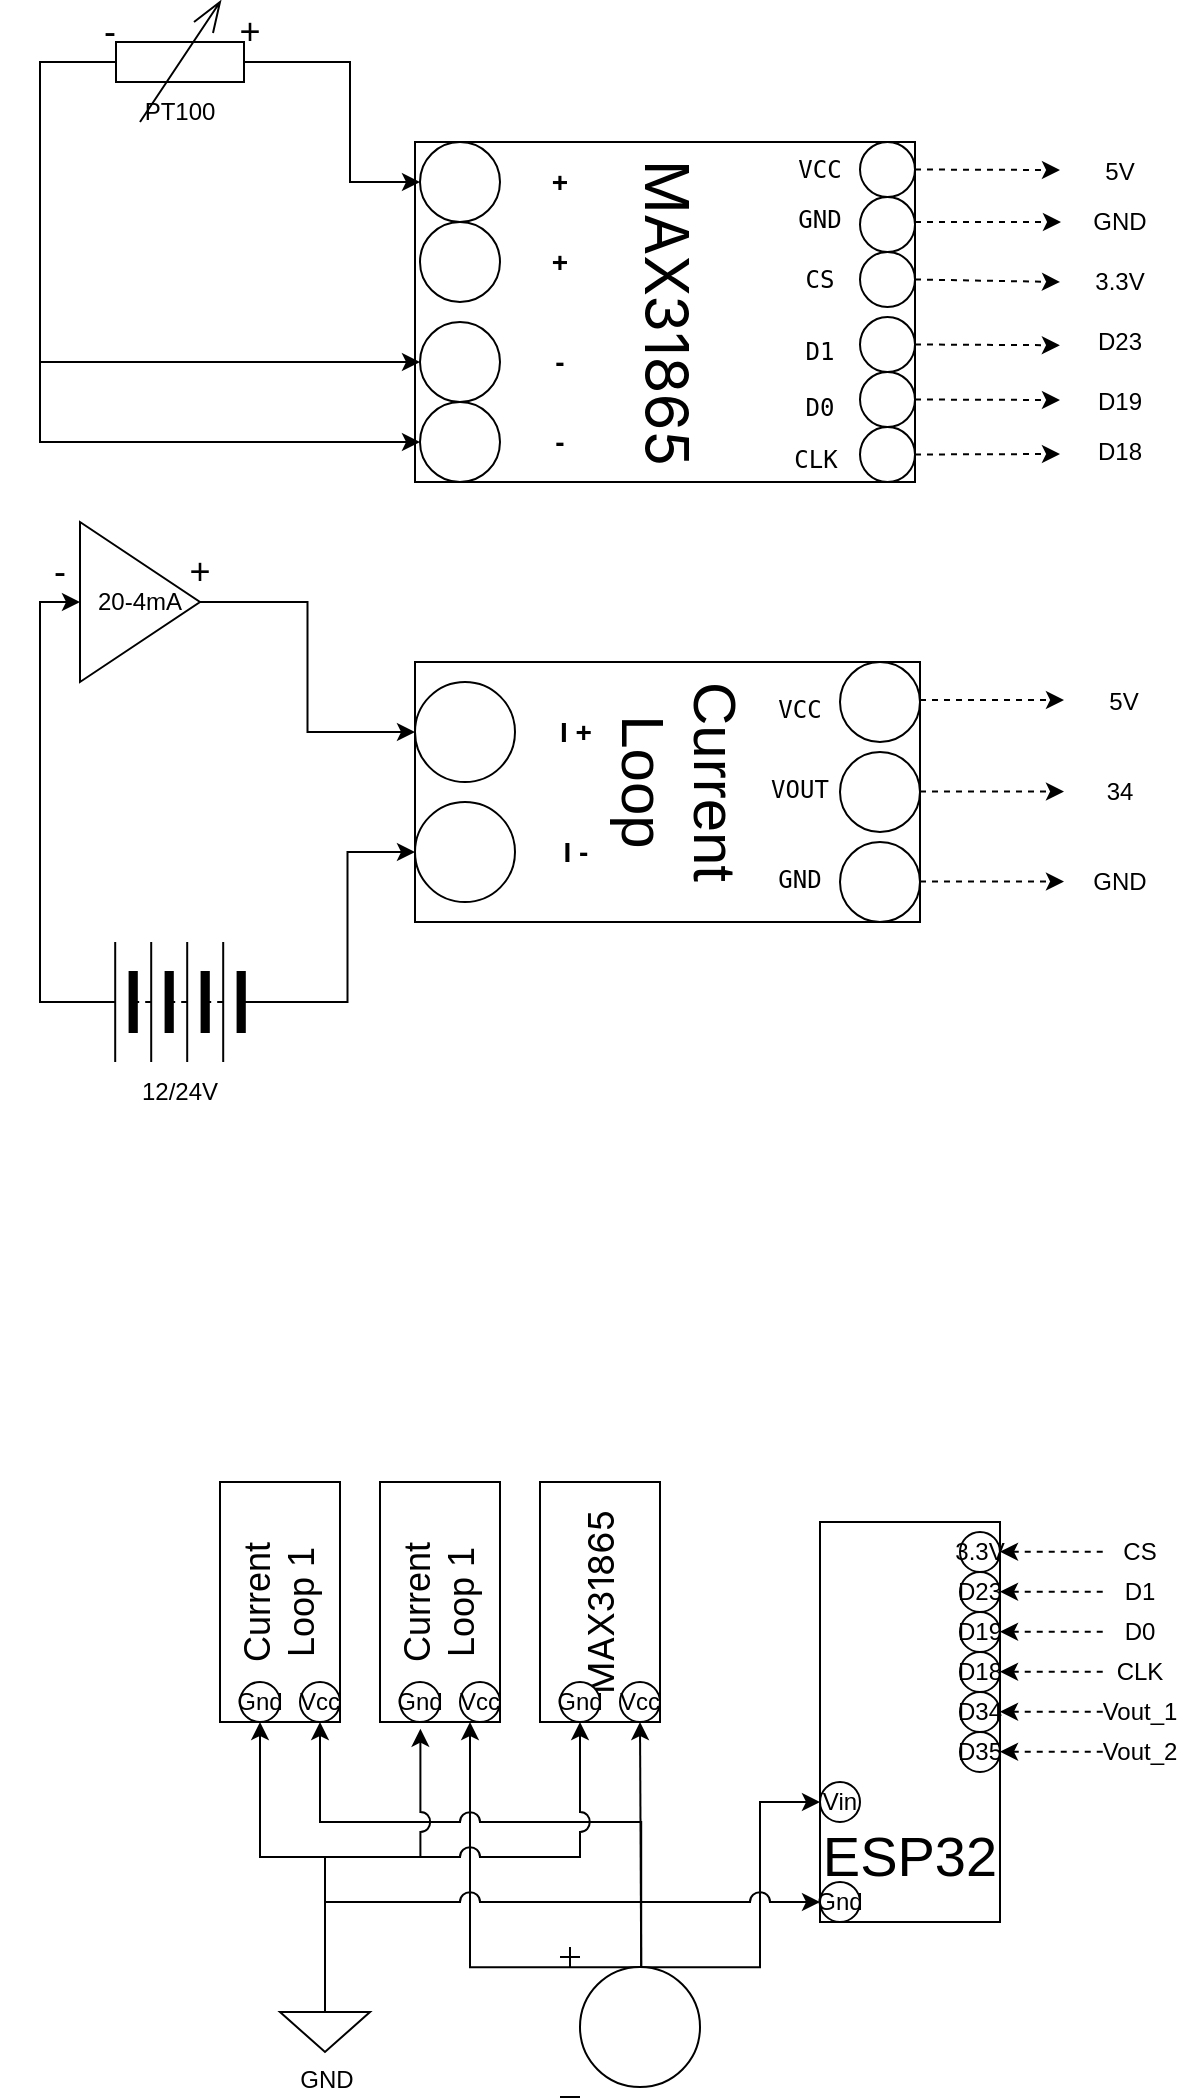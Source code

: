 <mxfile version="24.6.4" type="device">
  <diagram name="Page-1" id="s73oU9rGItFyqEL11p0O">
    <mxGraphModel dx="1574" dy="434" grid="1" gridSize="10" guides="1" tooltips="1" connect="1" arrows="1" fold="1" page="1" pageScale="1" pageWidth="850" pageHeight="1100" math="0" shadow="0">
      <root>
        <mxCell id="0" />
        <mxCell id="1" parent="0" />
        <mxCell id="CrKe2ClXHblvtk4IgaAa-22" value="" style="group;movable=0;resizable=0;rotatable=0;deletable=0;editable=0;locked=1;connectable=0;" parent="1" vertex="1" connectable="0">
          <mxGeometry x="187.5" y="90.0" width="250" height="170" as="geometry" />
        </mxCell>
        <mxCell id="CrKe2ClXHblvtk4IgaAa-1" value="" style="rounded=0;whiteSpace=wrap;html=1;rotation=90;" parent="CrKe2ClXHblvtk4IgaAa-22" vertex="1">
          <mxGeometry x="40" y="-40.0" width="170" height="250" as="geometry" />
        </mxCell>
        <mxCell id="CrKe2ClXHblvtk4IgaAa-2" value="" style="ellipse;whiteSpace=wrap;html=1;aspect=fixed;" parent="CrKe2ClXHblvtk4IgaAa-22" vertex="1">
          <mxGeometry x="2.5" y="1.421e-14" width="40" height="40" as="geometry" />
        </mxCell>
        <mxCell id="CrKe2ClXHblvtk4IgaAa-3" value="" style="ellipse;whiteSpace=wrap;html=1;aspect=fixed;" parent="CrKe2ClXHblvtk4IgaAa-22" vertex="1">
          <mxGeometry x="2.5" y="40.0" width="40" height="40" as="geometry" />
        </mxCell>
        <mxCell id="CrKe2ClXHblvtk4IgaAa-4" value="" style="ellipse;whiteSpace=wrap;html=1;aspect=fixed;" parent="CrKe2ClXHblvtk4IgaAa-22" vertex="1">
          <mxGeometry x="2.5" y="90.0" width="40" height="40" as="geometry" />
        </mxCell>
        <mxCell id="CrKe2ClXHblvtk4IgaAa-5" value="" style="ellipse;whiteSpace=wrap;html=1;aspect=fixed;" parent="CrKe2ClXHblvtk4IgaAa-22" vertex="1">
          <mxGeometry x="2.5" y="130" width="40" height="40" as="geometry" />
        </mxCell>
        <mxCell id="CrKe2ClXHblvtk4IgaAa-6" value="" style="ellipse;whiteSpace=wrap;html=1;aspect=fixed;" parent="CrKe2ClXHblvtk4IgaAa-22" vertex="1">
          <mxGeometry x="222.5" y="1.421e-14" width="27.5" height="27.5" as="geometry" />
        </mxCell>
        <mxCell id="CrKe2ClXHblvtk4IgaAa-7" value="" style="ellipse;whiteSpace=wrap;html=1;aspect=fixed;" parent="CrKe2ClXHblvtk4IgaAa-22" vertex="1">
          <mxGeometry x="222.5" y="27.5" width="27.5" height="27.5" as="geometry" />
        </mxCell>
        <mxCell id="CrKe2ClXHblvtk4IgaAa-8" value="" style="ellipse;whiteSpace=wrap;html=1;aspect=fixed;" parent="CrKe2ClXHblvtk4IgaAa-22" vertex="1">
          <mxGeometry x="222.5" y="55.0" width="27.5" height="27.5" as="geometry" />
        </mxCell>
        <mxCell id="CrKe2ClXHblvtk4IgaAa-9" value="" style="ellipse;whiteSpace=wrap;html=1;aspect=fixed;" parent="CrKe2ClXHblvtk4IgaAa-22" vertex="1">
          <mxGeometry x="222.5" y="87.5" width="27.5" height="27.5" as="geometry" />
        </mxCell>
        <mxCell id="CrKe2ClXHblvtk4IgaAa-10" value="" style="ellipse;whiteSpace=wrap;html=1;aspect=fixed;" parent="CrKe2ClXHblvtk4IgaAa-22" vertex="1">
          <mxGeometry x="222.5" y="115.0" width="27.5" height="27.5" as="geometry" />
        </mxCell>
        <mxCell id="CrKe2ClXHblvtk4IgaAa-11" value="" style="ellipse;whiteSpace=wrap;html=1;aspect=fixed;" parent="CrKe2ClXHblvtk4IgaAa-22" vertex="1">
          <mxGeometry x="222.5" y="142.5" width="27.5" height="27.5" as="geometry" />
        </mxCell>
        <mxCell id="CrKe2ClXHblvtk4IgaAa-12" value="&lt;font style=&quot;font-size: 14px;&quot;&gt;&lt;b&gt;+&lt;/b&gt;&lt;/font&gt;" style="text;html=1;align=center;verticalAlign=middle;whiteSpace=wrap;rounded=0;" parent="CrKe2ClXHblvtk4IgaAa-22" vertex="1">
          <mxGeometry x="42.5" y="45.0" width="60" height="30" as="geometry" />
        </mxCell>
        <mxCell id="CrKe2ClXHblvtk4IgaAa-13" value="&lt;font style=&quot;font-size: 14px;&quot;&gt;&lt;b&gt;-&lt;/b&gt;&lt;/font&gt;" style="text;html=1;align=center;verticalAlign=middle;whiteSpace=wrap;rounded=0;" parent="CrKe2ClXHblvtk4IgaAa-22" vertex="1">
          <mxGeometry x="42.5" y="95.0" width="60" height="30" as="geometry" />
        </mxCell>
        <mxCell id="CrKe2ClXHblvtk4IgaAa-14" value="&lt;font style=&quot;font-size: 14px;&quot;&gt;&lt;b&gt;+&lt;/b&gt;&lt;/font&gt;" style="text;html=1;align=center;verticalAlign=middle;whiteSpace=wrap;rounded=0;" parent="CrKe2ClXHblvtk4IgaAa-22" vertex="1">
          <mxGeometry x="42.5" y="5.0" width="60" height="30" as="geometry" />
        </mxCell>
        <mxCell id="CrKe2ClXHblvtk4IgaAa-15" value="&lt;font style=&quot;font-size: 14px;&quot;&gt;&lt;b&gt;-&lt;/b&gt;&lt;/font&gt;" style="text;html=1;align=center;verticalAlign=middle;whiteSpace=wrap;rounded=0;" parent="CrKe2ClXHblvtk4IgaAa-22" vertex="1">
          <mxGeometry x="42.5" y="135" width="60" height="30" as="geometry" />
        </mxCell>
        <mxCell id="CrKe2ClXHblvtk4IgaAa-16" value="&lt;code&gt;VCC&lt;/code&gt;" style="text;whiteSpace=wrap;html=1;align=center;" parent="CrKe2ClXHblvtk4IgaAa-22" vertex="1">
          <mxGeometry x="192.5" y="1.421e-14" width="20" height="20" as="geometry" />
        </mxCell>
        <mxCell id="CrKe2ClXHblvtk4IgaAa-17" value="&lt;code&gt;GND&lt;/code&gt;" style="text;whiteSpace=wrap;html=1;align=center;" parent="CrKe2ClXHblvtk4IgaAa-22" vertex="1">
          <mxGeometry x="192.5" y="25.0" width="20" height="20" as="geometry" />
        </mxCell>
        <mxCell id="CrKe2ClXHblvtk4IgaAa-18" value="&lt;span style=&quot;font-family: monospace;&quot;&gt;CS&lt;/span&gt;" style="text;whiteSpace=wrap;html=1;align=center;" parent="CrKe2ClXHblvtk4IgaAa-22" vertex="1">
          <mxGeometry x="192.5" y="55.0" width="20" height="20" as="geometry" />
        </mxCell>
        <mxCell id="CrKe2ClXHblvtk4IgaAa-19" value="&lt;span style=&quot;font-family: monospace;&quot;&gt;D1&lt;/span&gt;" style="text;whiteSpace=wrap;html=1;align=center;" parent="CrKe2ClXHblvtk4IgaAa-22" vertex="1">
          <mxGeometry x="192.5" y="91.25" width="20" height="20" as="geometry" />
        </mxCell>
        <mxCell id="CrKe2ClXHblvtk4IgaAa-20" value="&lt;span style=&quot;font-family: monospace;&quot;&gt;D0&lt;/span&gt;" style="text;whiteSpace=wrap;html=1;align=center;" parent="CrKe2ClXHblvtk4IgaAa-22" vertex="1">
          <mxGeometry x="192.5" y="118.75" width="20" height="20" as="geometry" />
        </mxCell>
        <mxCell id="CrKe2ClXHblvtk4IgaAa-21" value="&lt;span style=&quot;font-family: monospace;&quot;&gt;CLK&lt;/span&gt;" style="text;whiteSpace=wrap;html=1;align=center;" parent="CrKe2ClXHblvtk4IgaAa-22" vertex="1">
          <mxGeometry x="190" y="145" width="20" height="20" as="geometry" />
        </mxCell>
        <mxCell id="CrKe2ClXHblvtk4IgaAa-87" value="" style="rounded=0;whiteSpace=wrap;html=1;" parent="1" vertex="1">
          <mxGeometry x="187.5" y="350" width="252.5" height="130" as="geometry" />
        </mxCell>
        <mxCell id="CrKe2ClXHblvtk4IgaAa-88" value="" style="ellipse;whiteSpace=wrap;html=1;aspect=fixed;" parent="1" vertex="1">
          <mxGeometry x="187.5" y="360" width="50" height="50" as="geometry" />
        </mxCell>
        <mxCell id="CrKe2ClXHblvtk4IgaAa-89" value="" style="ellipse;whiteSpace=wrap;html=1;aspect=fixed;" parent="1" vertex="1">
          <mxGeometry x="187.5" y="420" width="50" height="50" as="geometry" />
        </mxCell>
        <mxCell id="CrKe2ClXHblvtk4IgaAa-90" value="&lt;h1 style=&quot;box-sizing: inherit; margin: 0px; padding: 0px; border: 0px; font-family: -apple-system, system-ui, BlinkMacSystemFont, &amp;quot;Segoe UI&amp;quot;, Helvetica, Arial, sans-serif, &amp;quot;Apple Color Emoji&amp;quot;, &amp;quot;Segoe UI Emoji&amp;quot;, &amp;quot;Segoe UI Symbol&amp;quot;; font-weight: 400; line-height: 1.2em; text-align: start; background-color: rgb(255, 255, 255);&quot; class=&quot;entry-title&quot;&gt;&lt;font style=&quot;font-size: 30px;&quot;&gt;MAX31865&lt;/font&gt;&lt;/h1&gt;" style="text;html=1;align=center;verticalAlign=middle;whiteSpace=wrap;rounded=0;rotation=90;" parent="1" vertex="1">
          <mxGeometry x="282.5" y="160" width="60" height="30" as="geometry" />
        </mxCell>
        <mxCell id="CrKe2ClXHblvtk4IgaAa-92" style="edgeStyle=orthogonalEdgeStyle;rounded=0;orthogonalLoop=1;jettySize=auto;html=1;exitX=0;exitY=0.5;exitDx=0;exitDy=0;entryX=0;entryY=0.5;entryDx=0;entryDy=0;" parent="1" source="CrKe2ClXHblvtk4IgaAa-91" target="CrKe2ClXHblvtk4IgaAa-89" edge="1">
          <mxGeometry relative="1" as="geometry" />
        </mxCell>
        <mxCell id="CrKe2ClXHblvtk4IgaAa-95" style="edgeStyle=orthogonalEdgeStyle;rounded=0;orthogonalLoop=1;jettySize=auto;html=1;exitX=1;exitY=0.5;exitDx=0;exitDy=0;entryX=0;entryY=0.5;entryDx=0;entryDy=0;" parent="1" source="CrKe2ClXHblvtk4IgaAa-91" target="CrKe2ClXHblvtk4IgaAa-94" edge="1">
          <mxGeometry relative="1" as="geometry">
            <mxPoint x="-10" y="340" as="targetPoint" />
          </mxGeometry>
        </mxCell>
        <mxCell id="CrKe2ClXHblvtk4IgaAa-91" value="" style="pointerEvents=1;verticalLabelPosition=bottom;shadow=0;dashed=0;align=center;html=1;verticalAlign=top;shape=mxgraph.electrical.miscellaneous.batteryStack;rotation=-180;" parent="1" vertex="1">
          <mxGeometry x="20" y="490" width="100" height="60" as="geometry" />
        </mxCell>
        <mxCell id="CrKe2ClXHblvtk4IgaAa-96" style="edgeStyle=orthogonalEdgeStyle;rounded=0;orthogonalLoop=1;jettySize=auto;html=1;exitX=1;exitY=0.5;exitDx=0;exitDy=0;entryX=0;entryY=0.5;entryDx=0;entryDy=0;" parent="1" source="CrKe2ClXHblvtk4IgaAa-94" target="CrKe2ClXHblvtk4IgaAa-88" edge="1">
          <mxGeometry relative="1" as="geometry" />
        </mxCell>
        <mxCell id="CrKe2ClXHblvtk4IgaAa-94" value="20-4mA" style="triangle;whiteSpace=wrap;html=1;" parent="1" vertex="1">
          <mxGeometry x="20" y="280" width="60" height="80" as="geometry" />
        </mxCell>
        <mxCell id="CrKe2ClXHblvtk4IgaAa-98" value="&lt;font style=&quot;font-size: 14px;&quot;&gt;&lt;b&gt;I +&lt;/b&gt;&lt;/font&gt;" style="text;html=1;align=center;verticalAlign=middle;whiteSpace=wrap;rounded=0;" parent="1" vertex="1">
          <mxGeometry x="237.5" y="370" width="60" height="30" as="geometry" />
        </mxCell>
        <mxCell id="CrKe2ClXHblvtk4IgaAa-99" value="&lt;font style=&quot;font-size: 14px;&quot;&gt;&lt;b&gt;I -&lt;/b&gt;&lt;/font&gt;" style="text;html=1;align=center;verticalAlign=middle;whiteSpace=wrap;rounded=0;" parent="1" vertex="1">
          <mxGeometry x="237.5" y="430" width="60" height="30" as="geometry" />
        </mxCell>
        <mxCell id="CrKe2ClXHblvtk4IgaAa-100" value="12/24V" style="text;html=1;align=center;verticalAlign=middle;whiteSpace=wrap;rounded=0;" parent="1" vertex="1">
          <mxGeometry x="40" y="550" width="60" height="30" as="geometry" />
        </mxCell>
        <mxCell id="CrKe2ClXHblvtk4IgaAa-101" value="" style="ellipse;whiteSpace=wrap;html=1;aspect=fixed;" parent="1" vertex="1">
          <mxGeometry x="400" y="350" width="40" height="40" as="geometry" />
        </mxCell>
        <mxCell id="CrKe2ClXHblvtk4IgaAa-102" value="" style="ellipse;whiteSpace=wrap;html=1;aspect=fixed;" parent="1" vertex="1">
          <mxGeometry x="400" y="395" width="40" height="40" as="geometry" />
        </mxCell>
        <mxCell id="CrKe2ClXHblvtk4IgaAa-103" value="" style="ellipse;whiteSpace=wrap;html=1;aspect=fixed;" parent="1" vertex="1">
          <mxGeometry x="400" y="440" width="40" height="40" as="geometry" />
        </mxCell>
        <mxCell id="CrKe2ClXHblvtk4IgaAa-105" value="&lt;span style=&quot;font-family: monospace;&quot;&gt;VCC&lt;/span&gt;" style="text;whiteSpace=wrap;html=1;align=center;" parent="1" vertex="1">
          <mxGeometry x="370" y="360" width="20" height="20" as="geometry" />
        </mxCell>
        <mxCell id="CrKe2ClXHblvtk4IgaAa-106" value="&lt;span style=&quot;font-family: monospace;&quot;&gt;VOUT&lt;/span&gt;" style="text;whiteSpace=wrap;html=1;align=center;" parent="1" vertex="1">
          <mxGeometry x="370" y="400" width="20" height="20" as="geometry" />
        </mxCell>
        <mxCell id="CrKe2ClXHblvtk4IgaAa-107" value="&lt;span style=&quot;font-family: monospace;&quot;&gt;GND&lt;/span&gt;" style="text;whiteSpace=wrap;html=1;align=center;" parent="1" vertex="1">
          <mxGeometry x="370" y="445" width="20" height="20" as="geometry" />
        </mxCell>
        <mxCell id="CrKe2ClXHblvtk4IgaAa-108" value="&lt;font style=&quot;font-size: 30px;&quot;&gt;Current Loop&lt;/font&gt;" style="text;html=1;align=center;verticalAlign=middle;whiteSpace=wrap;rounded=0;fontFamily=Helvetica;fontSize=12;fontColor=default;rotation=90;" parent="1" vertex="1">
          <mxGeometry x="290" y="395" width="60" height="30" as="geometry" />
        </mxCell>
        <mxCell id="CrKe2ClXHblvtk4IgaAa-110" value="" style="group;movable=0;resizable=0;rotatable=0;deletable=0;editable=0;locked=1;connectable=0;" parent="1" vertex="1" connectable="0">
          <mxGeometry x="20" y="20" width="100" height="70" as="geometry" />
        </mxCell>
        <mxCell id="CrKe2ClXHblvtk4IgaAa-109" value="" style="group;movable=0;resizable=0;rotatable=0;deletable=0;editable=0;locked=1;connectable=0;" parent="CrKe2ClXHblvtk4IgaAa-110" vertex="1" connectable="0">
          <mxGeometry width="100" height="70" as="geometry" />
        </mxCell>
        <mxCell id="CrKe2ClXHblvtk4IgaAa-32" value="" style="group;movable=0;resizable=0;rotatable=0;deletable=0;editable=0;locked=1;connectable=0;" parent="CrKe2ClXHblvtk4IgaAa-109" vertex="1" connectable="0">
          <mxGeometry width="100" height="60" as="geometry" />
        </mxCell>
        <mxCell id="CrKe2ClXHblvtk4IgaAa-24" value="" style="pointerEvents=1;verticalLabelPosition=bottom;shadow=0;dashed=0;align=center;html=1;verticalAlign=top;shape=mxgraph.electrical.resistors.variable_resistor_1;rotation=0;movable=0;resizable=0;rotatable=0;deletable=0;editable=0;locked=1;connectable=0;" parent="CrKe2ClXHblvtk4IgaAa-32" vertex="1">
          <mxGeometry width="100" height="60" as="geometry" />
        </mxCell>
        <mxCell id="CrKe2ClXHblvtk4IgaAa-97" value="PT100" style="text;html=1;align=center;verticalAlign=middle;whiteSpace=wrap;rounded=0;movable=0;resizable=0;rotatable=0;deletable=0;editable=0;locked=1;connectable=0;" parent="CrKe2ClXHblvtk4IgaAa-109" vertex="1">
          <mxGeometry x="20" y="40" width="60" height="30" as="geometry" />
        </mxCell>
        <mxCell id="CrKe2ClXHblvtk4IgaAa-29" style="edgeStyle=orthogonalEdgeStyle;rounded=0;orthogonalLoop=1;jettySize=auto;html=1;exitX=1;exitY=0.5;exitDx=0;exitDy=0;exitPerimeter=0;entryX=0;entryY=0.5;entryDx=0;entryDy=0;movable=0;resizable=0;rotatable=0;deletable=0;editable=0;locked=1;connectable=0;" parent="CrKe2ClXHblvtk4IgaAa-110" source="CrKe2ClXHblvtk4IgaAa-24" target="CrKe2ClXHblvtk4IgaAa-2" edge="1">
          <mxGeometry relative="1" as="geometry" />
        </mxCell>
        <mxCell id="CrKe2ClXHblvtk4IgaAa-30" style="edgeStyle=orthogonalEdgeStyle;rounded=0;orthogonalLoop=1;jettySize=auto;html=1;exitX=0;exitY=0.5;exitDx=0;exitDy=0;exitPerimeter=0;entryX=0;entryY=0.5;entryDx=0;entryDy=0;movable=0;resizable=0;rotatable=0;deletable=0;editable=0;locked=1;connectable=0;" parent="CrKe2ClXHblvtk4IgaAa-110" source="CrKe2ClXHblvtk4IgaAa-24" target="CrKe2ClXHblvtk4IgaAa-4" edge="1">
          <mxGeometry relative="1" as="geometry" />
        </mxCell>
        <mxCell id="CrKe2ClXHblvtk4IgaAa-31" style="edgeStyle=orthogonalEdgeStyle;rounded=0;orthogonalLoop=1;jettySize=auto;html=1;exitX=0;exitY=0.5;exitDx=0;exitDy=0;exitPerimeter=0;entryX=0;entryY=0.5;entryDx=0;entryDy=0;movable=0;resizable=0;rotatable=0;deletable=0;editable=0;locked=1;connectable=0;" parent="CrKe2ClXHblvtk4IgaAa-110" source="CrKe2ClXHblvtk4IgaAa-24" target="CrKe2ClXHblvtk4IgaAa-5" edge="1">
          <mxGeometry relative="1" as="geometry" />
        </mxCell>
        <mxCell id="CrKe2ClXHblvtk4IgaAa-111" value="" style="endArrow=classic;html=1;rounded=0;fontFamily=Helvetica;fontSize=12;fontColor=default;exitX=1;exitY=0.5;exitDx=0;exitDy=0;dashed=1;" parent="1" source="CrKe2ClXHblvtk4IgaAa-6" edge="1">
          <mxGeometry width="50" height="50" relative="1" as="geometry">
            <mxPoint x="480" y="210" as="sourcePoint" />
            <mxPoint x="510" y="104" as="targetPoint" />
          </mxGeometry>
        </mxCell>
        <mxCell id="CrKe2ClXHblvtk4IgaAa-112" value="" style="endArrow=classic;html=1;rounded=0;fontFamily=Helvetica;fontSize=12;fontColor=default;exitX=1;exitY=0.5;exitDx=0;exitDy=0;dashed=1;" parent="1" edge="1">
          <mxGeometry width="50" height="50" relative="1" as="geometry">
            <mxPoint x="437.5" y="130" as="sourcePoint" />
            <mxPoint x="510.5" y="130" as="targetPoint" />
          </mxGeometry>
        </mxCell>
        <mxCell id="CrKe2ClXHblvtk4IgaAa-120" value="" style="endArrow=classic;html=1;rounded=0;fontFamily=Helvetica;fontSize=12;fontColor=default;exitX=1;exitY=0.5;exitDx=0;exitDy=0;dashed=1;" parent="1" source="CrKe2ClXHblvtk4IgaAa-8" edge="1">
          <mxGeometry width="50" height="50" relative="1" as="geometry">
            <mxPoint x="470" y="190" as="sourcePoint" />
            <mxPoint x="510" y="160" as="targetPoint" />
          </mxGeometry>
        </mxCell>
        <mxCell id="CrKe2ClXHblvtk4IgaAa-121" value="" style="endArrow=classic;html=1;rounded=0;fontFamily=Helvetica;fontSize=12;fontColor=default;exitX=1;exitY=0.5;exitDx=0;exitDy=0;dashed=1;entryX=-0.001;entryY=0.554;entryDx=0;entryDy=0;entryPerimeter=0;" parent="1" source="CrKe2ClXHblvtk4IgaAa-9" target="CrKe2ClXHblvtk4IgaAa-127" edge="1">
          <mxGeometry width="50" height="50" relative="1" as="geometry">
            <mxPoint x="470" y="240" as="sourcePoint" />
            <mxPoint x="510" y="190" as="targetPoint" />
          </mxGeometry>
        </mxCell>
        <mxCell id="CrKe2ClXHblvtk4IgaAa-122" value="" style="endArrow=classic;html=1;rounded=0;fontFamily=Helvetica;fontSize=12;fontColor=default;exitX=1;exitY=0.5;exitDx=0;exitDy=0;dashed=1;entryX=0;entryY=0.467;entryDx=0;entryDy=0;entryPerimeter=0;" parent="1" source="CrKe2ClXHblvtk4IgaAa-10" target="CrKe2ClXHblvtk4IgaAa-128" edge="1">
          <mxGeometry width="50" height="50" relative="1" as="geometry">
            <mxPoint x="470" y="260" as="sourcePoint" />
            <mxPoint x="500" y="219" as="targetPoint" />
          </mxGeometry>
        </mxCell>
        <mxCell id="CrKe2ClXHblvtk4IgaAa-123" value="" style="endArrow=classic;html=1;rounded=0;fontFamily=Helvetica;fontSize=12;fontColor=default;exitX=1;exitY=0.5;exitDx=0;exitDy=0;dashed=1;" parent="1" source="CrKe2ClXHblvtk4IgaAa-11" edge="1">
          <mxGeometry width="50" height="50" relative="1" as="geometry">
            <mxPoint x="470" y="260" as="sourcePoint" />
            <mxPoint x="510" y="246" as="targetPoint" />
          </mxGeometry>
        </mxCell>
        <mxCell id="CrKe2ClXHblvtk4IgaAa-124" value="5V" style="text;html=1;align=center;verticalAlign=middle;whiteSpace=wrap;rounded=0;fontFamily=Helvetica;fontSize=12;fontColor=default;" parent="1" vertex="1">
          <mxGeometry x="510" y="90" width="60" height="30" as="geometry" />
        </mxCell>
        <mxCell id="CrKe2ClXHblvtk4IgaAa-125" value="GND" style="text;html=1;align=center;verticalAlign=middle;whiteSpace=wrap;rounded=0;fontFamily=Helvetica;fontSize=12;fontColor=default;" parent="1" vertex="1">
          <mxGeometry x="510" y="115" width="60" height="30" as="geometry" />
        </mxCell>
        <mxCell id="CrKe2ClXHblvtk4IgaAa-126" value="3.3V" style="text;html=1;align=center;verticalAlign=middle;whiteSpace=wrap;rounded=0;fontFamily=Helvetica;fontSize=12;fontColor=default;" parent="1" vertex="1">
          <mxGeometry x="510" y="145" width="60" height="30" as="geometry" />
        </mxCell>
        <mxCell id="CrKe2ClXHblvtk4IgaAa-127" value="D23" style="text;html=1;align=center;verticalAlign=middle;whiteSpace=wrap;rounded=0;fontFamily=Helvetica;fontSize=12;fontColor=default;" parent="1" vertex="1">
          <mxGeometry x="510" y="175" width="60" height="30" as="geometry" />
        </mxCell>
        <mxCell id="CrKe2ClXHblvtk4IgaAa-128" value="D19" style="text;html=1;align=center;verticalAlign=middle;whiteSpace=wrap;rounded=0;fontFamily=Helvetica;fontSize=12;fontColor=default;" parent="1" vertex="1">
          <mxGeometry x="510" y="205" width="60" height="30" as="geometry" />
        </mxCell>
        <mxCell id="CrKe2ClXHblvtk4IgaAa-129" value="D18" style="text;html=1;align=center;verticalAlign=middle;whiteSpace=wrap;rounded=0;fontFamily=Helvetica;fontSize=12;fontColor=default;" parent="1" vertex="1">
          <mxGeometry x="510" y="230" width="60" height="30" as="geometry" />
        </mxCell>
        <mxCell id="CrKe2ClXHblvtk4IgaAa-131" value="" style="endArrow=classic;html=1;rounded=0;fontFamily=Helvetica;fontSize=12;fontColor=default;exitX=1;exitY=0.5;exitDx=0;exitDy=0;dashed=1;" parent="1" edge="1">
          <mxGeometry width="50" height="50" relative="1" as="geometry">
            <mxPoint x="440" y="369" as="sourcePoint" />
            <mxPoint x="512" y="369" as="targetPoint" />
          </mxGeometry>
        </mxCell>
        <mxCell id="CrKe2ClXHblvtk4IgaAa-132" value="5V" style="text;html=1;align=center;verticalAlign=middle;whiteSpace=wrap;rounded=0;fontFamily=Helvetica;fontSize=12;fontColor=default;" parent="1" vertex="1">
          <mxGeometry x="512" y="355" width="60" height="30" as="geometry" />
        </mxCell>
        <mxCell id="CrKe2ClXHblvtk4IgaAa-133" value="" style="endArrow=classic;html=1;rounded=0;fontFamily=Helvetica;fontSize=12;fontColor=default;exitX=1;exitY=0.5;exitDx=0;exitDy=0;dashed=1;" parent="1" edge="1">
          <mxGeometry width="50" height="50" relative="1" as="geometry">
            <mxPoint x="440" y="414.75" as="sourcePoint" />
            <mxPoint x="512" y="414.75" as="targetPoint" />
          </mxGeometry>
        </mxCell>
        <mxCell id="CrKe2ClXHblvtk4IgaAa-134" value="34" style="text;html=1;align=center;verticalAlign=middle;whiteSpace=wrap;rounded=0;fontFamily=Helvetica;fontSize=12;fontColor=default;" parent="1" vertex="1">
          <mxGeometry x="510" y="400" width="60" height="30" as="geometry" />
        </mxCell>
        <mxCell id="CrKe2ClXHblvtk4IgaAa-135" value="" style="endArrow=classic;html=1;rounded=0;fontFamily=Helvetica;fontSize=12;fontColor=default;exitX=1;exitY=0.5;exitDx=0;exitDy=0;dashed=1;" parent="1" edge="1">
          <mxGeometry width="50" height="50" relative="1" as="geometry">
            <mxPoint x="440" y="459.75" as="sourcePoint" />
            <mxPoint x="512" y="459.75" as="targetPoint" />
          </mxGeometry>
        </mxCell>
        <mxCell id="CrKe2ClXHblvtk4IgaAa-136" value="GND" style="text;html=1;align=center;verticalAlign=middle;whiteSpace=wrap;rounded=0;fontFamily=Helvetica;fontSize=12;fontColor=default;" parent="1" vertex="1">
          <mxGeometry x="510" y="445" width="60" height="30" as="geometry" />
        </mxCell>
        <mxCell id="cep2qaaJXTKiTPUSwA8Q-2" value="&lt;font style=&quot;font-size: 28px;&quot;&gt;&lt;br&gt;&lt;br&gt;&lt;br&gt;&lt;br&gt;ESP32&lt;/font&gt;" style="rounded=0;whiteSpace=wrap;html=1;" vertex="1" parent="1">
          <mxGeometry x="390" y="780" width="90" height="200" as="geometry" />
        </mxCell>
        <mxCell id="cep2qaaJXTKiTPUSwA8Q-3" value="&lt;h1 style=&quot;box-sizing: inherit; margin: 0px; padding: 0px; border: 0px; font-family: -apple-system, system-ui, BlinkMacSystemFont, &amp;quot;Segoe UI&amp;quot;, Helvetica, Arial, sans-serif, &amp;quot;Apple Color Emoji&amp;quot;, &amp;quot;Segoe UI Emoji&amp;quot;, &amp;quot;Segoe UI Symbol&amp;quot;; font-weight: 400; line-height: 1.2em; text-align: start; background-color: rgb(255, 255, 255);&quot; class=&quot;entry-title&quot;&gt;&lt;font style=&quot;font-size: 18px;&quot;&gt;MAX31865&lt;/font&gt;&lt;/h1&gt;" style="rounded=0;whiteSpace=wrap;html=1;rotation=-90;" vertex="1" parent="1">
          <mxGeometry x="220" y="790" width="120" height="60" as="geometry" />
        </mxCell>
        <mxCell id="cep2qaaJXTKiTPUSwA8Q-4" value="&lt;font style=&quot;font-size: 18px;&quot;&gt;Current &lt;br&gt;Loop 1&lt;/font&gt;" style="rounded=0;whiteSpace=wrap;html=1;rotation=-90;" vertex="1" parent="1">
          <mxGeometry x="140" y="790" width="120" height="60" as="geometry" />
        </mxCell>
        <mxCell id="cep2qaaJXTKiTPUSwA8Q-7" style="edgeStyle=orthogonalEdgeStyle;rounded=0;orthogonalLoop=1;jettySize=auto;html=1;exitX=0.58;exitY=0.135;exitDx=0;exitDy=0;exitPerimeter=0;entryX=0;entryY=0.5;entryDx=0;entryDy=0;jumpStyle=arc;" edge="1" parent="1" source="cep2qaaJXTKiTPUSwA8Q-5" target="cep2qaaJXTKiTPUSwA8Q-15">
          <mxGeometry relative="1" as="geometry" />
        </mxCell>
        <mxCell id="cep2qaaJXTKiTPUSwA8Q-10" style="edgeStyle=orthogonalEdgeStyle;rounded=0;orthogonalLoop=1;jettySize=auto;html=1;exitX=0.58;exitY=0.135;exitDx=0;exitDy=0;exitPerimeter=0;entryX=0;entryY=0.75;entryDx=0;entryDy=0;jumpStyle=arc;" edge="1" parent="1" source="cep2qaaJXTKiTPUSwA8Q-5" target="cep2qaaJXTKiTPUSwA8Q-4">
          <mxGeometry relative="1" as="geometry" />
        </mxCell>
        <mxCell id="cep2qaaJXTKiTPUSwA8Q-11" value="" style="edgeStyle=orthogonalEdgeStyle;rounded=0;orthogonalLoop=1;jettySize=auto;html=1;entryX=0.5;entryY=1;entryDx=0;entryDy=0;exitX=0.58;exitY=0.135;exitDx=0;exitDy=0;exitPerimeter=0;jumpStyle=arc;" edge="1" parent="1" source="cep2qaaJXTKiTPUSwA8Q-5" target="cep2qaaJXTKiTPUSwA8Q-12">
          <mxGeometry relative="1" as="geometry">
            <Array as="points">
              <mxPoint x="300" y="1003" />
            </Array>
          </mxGeometry>
        </mxCell>
        <mxCell id="cep2qaaJXTKiTPUSwA8Q-60" style="edgeStyle=orthogonalEdgeStyle;rounded=0;orthogonalLoop=1;jettySize=auto;html=1;exitX=0.58;exitY=0.135;exitDx=0;exitDy=0;exitPerimeter=0;entryX=0.5;entryY=1;entryDx=0;entryDy=0;jumpStyle=arc;jumpSize=10;" edge="1" parent="1" source="cep2qaaJXTKiTPUSwA8Q-5" target="cep2qaaJXTKiTPUSwA8Q-56">
          <mxGeometry relative="1" as="geometry">
            <Array as="points">
              <mxPoint x="301" y="930" />
              <mxPoint x="140" y="930" />
            </Array>
          </mxGeometry>
        </mxCell>
        <mxCell id="cep2qaaJXTKiTPUSwA8Q-5" value="" style="pointerEvents=1;verticalLabelPosition=bottom;shadow=0;dashed=0;align=center;html=1;verticalAlign=top;shape=mxgraph.electrical.signal_sources.dc_source_1;" vertex="1" parent="1">
          <mxGeometry x="260" y="992.5" width="70" height="75" as="geometry" />
        </mxCell>
        <mxCell id="cep2qaaJXTKiTPUSwA8Q-19" style="edgeStyle=orthogonalEdgeStyle;rounded=0;orthogonalLoop=1;jettySize=auto;html=1;exitX=0.5;exitY=0;exitDx=0;exitDy=0;exitPerimeter=0;entryX=0.5;entryY=1;entryDx=0;entryDy=0;jumpStyle=arc;jumpSize=10;" edge="1" parent="1" source="cep2qaaJXTKiTPUSwA8Q-6" target="cep2qaaJXTKiTPUSwA8Q-13">
          <mxGeometry relative="1" as="geometry" />
        </mxCell>
        <mxCell id="cep2qaaJXTKiTPUSwA8Q-20" style="rounded=0;orthogonalLoop=1;jettySize=auto;html=1;exitX=0.5;exitY=0;exitDx=0;exitDy=0;exitPerimeter=0;entryX=0;entryY=0.5;entryDx=0;entryDy=0;edgeStyle=orthogonalEdgeStyle;elbow=vertical;jumpStyle=arc;jumpSize=10;" edge="1" parent="1" source="cep2qaaJXTKiTPUSwA8Q-6" target="cep2qaaJXTKiTPUSwA8Q-17">
          <mxGeometry relative="1" as="geometry" />
        </mxCell>
        <mxCell id="cep2qaaJXTKiTPUSwA8Q-58" style="edgeStyle=orthogonalEdgeStyle;rounded=0;orthogonalLoop=1;jettySize=auto;html=1;exitX=0.5;exitY=0;exitDx=0;exitDy=0;exitPerimeter=0;entryX=0.5;entryY=1;entryDx=0;entryDy=0;jumpStyle=arc;" edge="1" parent="1" source="cep2qaaJXTKiTPUSwA8Q-6" target="cep2qaaJXTKiTPUSwA8Q-57">
          <mxGeometry relative="1" as="geometry" />
        </mxCell>
        <mxCell id="cep2qaaJXTKiTPUSwA8Q-6" value="GND" style="pointerEvents=1;verticalLabelPosition=bottom;shadow=0;dashed=0;align=center;html=1;verticalAlign=top;shape=mxgraph.electrical.signal_sources.signal_ground;" vertex="1" parent="1">
          <mxGeometry x="120" y="1015" width="45" height="30" as="geometry" />
        </mxCell>
        <mxCell id="cep2qaaJXTKiTPUSwA8Q-12" value="Vcc" style="ellipse;whiteSpace=wrap;html=1;aspect=fixed;" vertex="1" parent="1">
          <mxGeometry x="290" y="860" width="20" height="20" as="geometry" />
        </mxCell>
        <mxCell id="cep2qaaJXTKiTPUSwA8Q-13" value="Gnd" style="ellipse;whiteSpace=wrap;html=1;aspect=fixed;" vertex="1" parent="1">
          <mxGeometry x="260" y="860" width="20" height="20" as="geometry" />
        </mxCell>
        <mxCell id="cep2qaaJXTKiTPUSwA8Q-14" value="Vcc" style="ellipse;whiteSpace=wrap;html=1;aspect=fixed;" vertex="1" parent="1">
          <mxGeometry x="210" y="860" width="20" height="20" as="geometry" />
        </mxCell>
        <mxCell id="cep2qaaJXTKiTPUSwA8Q-15" value="Vin" style="ellipse;whiteSpace=wrap;html=1;aspect=fixed;" vertex="1" parent="1">
          <mxGeometry x="390" y="910" width="20" height="20" as="geometry" />
        </mxCell>
        <mxCell id="cep2qaaJXTKiTPUSwA8Q-16" value="Gnd" style="ellipse;whiteSpace=wrap;html=1;aspect=fixed;" vertex="1" parent="1">
          <mxGeometry x="180" y="860" width="20" height="20" as="geometry" />
        </mxCell>
        <mxCell id="cep2qaaJXTKiTPUSwA8Q-17" value="Gnd" style="ellipse;whiteSpace=wrap;html=1;aspect=fixed;" vertex="1" parent="1">
          <mxGeometry x="390" y="960" width="20" height="20" as="geometry" />
        </mxCell>
        <mxCell id="cep2qaaJXTKiTPUSwA8Q-18" style="edgeStyle=orthogonalEdgeStyle;rounded=0;orthogonalLoop=1;jettySize=auto;html=1;exitX=0.5;exitY=0;exitDx=0;exitDy=0;exitPerimeter=0;entryX=0.51;entryY=1.167;entryDx=0;entryDy=0;entryPerimeter=0;jumpStyle=arc;jumpSize=10;" edge="1" parent="1" source="cep2qaaJXTKiTPUSwA8Q-6" target="cep2qaaJXTKiTPUSwA8Q-16">
          <mxGeometry relative="1" as="geometry" />
        </mxCell>
        <mxCell id="cep2qaaJXTKiTPUSwA8Q-21" value="" style="endArrow=none;html=1;rounded=0;endFill=0;startArrow=classic;startFill=1;dashed=1;" edge="1" parent="1">
          <mxGeometry width="50" height="50" relative="1" as="geometry">
            <mxPoint x="480" y="794.86" as="sourcePoint" />
            <mxPoint x="532" y="794.86" as="targetPoint" />
          </mxGeometry>
        </mxCell>
        <mxCell id="cep2qaaJXTKiTPUSwA8Q-31" value="CS" style="text;html=1;align=center;verticalAlign=middle;whiteSpace=wrap;rounded=0;" vertex="1" parent="1">
          <mxGeometry x="520" y="780" width="60" height="30" as="geometry" />
        </mxCell>
        <mxCell id="cep2qaaJXTKiTPUSwA8Q-32" value="" style="endArrow=none;html=1;rounded=0;endFill=0;startArrow=classic;startFill=1;dashed=1;" edge="1" parent="1">
          <mxGeometry width="50" height="50" relative="1" as="geometry">
            <mxPoint x="480" y="814.86" as="sourcePoint" />
            <mxPoint x="532" y="814.86" as="targetPoint" />
          </mxGeometry>
        </mxCell>
        <mxCell id="cep2qaaJXTKiTPUSwA8Q-33" value="D1" style="text;html=1;align=center;verticalAlign=middle;whiteSpace=wrap;rounded=0;" vertex="1" parent="1">
          <mxGeometry x="520" y="800" width="60" height="30" as="geometry" />
        </mxCell>
        <mxCell id="cep2qaaJXTKiTPUSwA8Q-34" value="" style="endArrow=none;html=1;rounded=0;endFill=0;startArrow=classic;startFill=1;dashed=1;" edge="1" parent="1">
          <mxGeometry width="50" height="50" relative="1" as="geometry">
            <mxPoint x="480" y="834.86" as="sourcePoint" />
            <mxPoint x="532" y="834.86" as="targetPoint" />
          </mxGeometry>
        </mxCell>
        <mxCell id="cep2qaaJXTKiTPUSwA8Q-35" value="D0" style="text;html=1;align=center;verticalAlign=middle;whiteSpace=wrap;rounded=0;" vertex="1" parent="1">
          <mxGeometry x="520" y="820" width="60" height="30" as="geometry" />
        </mxCell>
        <mxCell id="cep2qaaJXTKiTPUSwA8Q-36" value="" style="endArrow=none;html=1;rounded=0;endFill=0;startArrow=classic;startFill=1;dashed=1;" edge="1" parent="1">
          <mxGeometry width="50" height="50" relative="1" as="geometry">
            <mxPoint x="480" y="854.86" as="sourcePoint" />
            <mxPoint x="532" y="854.86" as="targetPoint" />
          </mxGeometry>
        </mxCell>
        <mxCell id="cep2qaaJXTKiTPUSwA8Q-37" value="CLK" style="text;html=1;align=center;verticalAlign=middle;whiteSpace=wrap;rounded=0;" vertex="1" parent="1">
          <mxGeometry x="520" y="840" width="60" height="30" as="geometry" />
        </mxCell>
        <mxCell id="cep2qaaJXTKiTPUSwA8Q-38" value="" style="endArrow=none;html=1;rounded=0;endFill=0;startArrow=classic;startFill=1;dashed=1;" edge="1" parent="1">
          <mxGeometry width="50" height="50" relative="1" as="geometry">
            <mxPoint x="480" y="874.86" as="sourcePoint" />
            <mxPoint x="532" y="874.86" as="targetPoint" />
          </mxGeometry>
        </mxCell>
        <mxCell id="cep2qaaJXTKiTPUSwA8Q-39" value="Vout_1" style="text;html=1;align=center;verticalAlign=middle;whiteSpace=wrap;rounded=0;" vertex="1" parent="1">
          <mxGeometry x="520" y="860" width="60" height="30" as="geometry" />
        </mxCell>
        <mxCell id="cep2qaaJXTKiTPUSwA8Q-40" value="" style="endArrow=none;html=1;rounded=0;endFill=0;startArrow=classic;startFill=1;dashed=1;" edge="1" parent="1">
          <mxGeometry width="50" height="50" relative="1" as="geometry">
            <mxPoint x="480" y="894.86" as="sourcePoint" />
            <mxPoint x="532" y="894.86" as="targetPoint" />
          </mxGeometry>
        </mxCell>
        <mxCell id="cep2qaaJXTKiTPUSwA8Q-41" value="Vout_2" style="text;html=1;align=center;verticalAlign=middle;whiteSpace=wrap;rounded=0;" vertex="1" parent="1">
          <mxGeometry x="520" y="880" width="60" height="30" as="geometry" />
        </mxCell>
        <mxCell id="cep2qaaJXTKiTPUSwA8Q-48" value="3.3V" style="ellipse;whiteSpace=wrap;html=1;aspect=fixed;" vertex="1" parent="1">
          <mxGeometry x="460" y="785" width="20" height="20" as="geometry" />
        </mxCell>
        <mxCell id="cep2qaaJXTKiTPUSwA8Q-50" value="D23" style="ellipse;whiteSpace=wrap;html=1;aspect=fixed;" vertex="1" parent="1">
          <mxGeometry x="460" y="805" width="20" height="20" as="geometry" />
        </mxCell>
        <mxCell id="cep2qaaJXTKiTPUSwA8Q-51" value="D19" style="ellipse;whiteSpace=wrap;html=1;aspect=fixed;" vertex="1" parent="1">
          <mxGeometry x="460" y="825" width="20" height="20" as="geometry" />
        </mxCell>
        <mxCell id="cep2qaaJXTKiTPUSwA8Q-52" value="D18" style="ellipse;whiteSpace=wrap;html=1;aspect=fixed;" vertex="1" parent="1">
          <mxGeometry x="460" y="845" width="20" height="20" as="geometry" />
        </mxCell>
        <mxCell id="cep2qaaJXTKiTPUSwA8Q-53" value="D34" style="ellipse;whiteSpace=wrap;html=1;aspect=fixed;" vertex="1" parent="1">
          <mxGeometry x="460" y="865" width="20" height="20" as="geometry" />
        </mxCell>
        <mxCell id="cep2qaaJXTKiTPUSwA8Q-54" value="D35" style="ellipse;whiteSpace=wrap;html=1;aspect=fixed;" vertex="1" parent="1">
          <mxGeometry x="460" y="885" width="20" height="20" as="geometry" />
        </mxCell>
        <mxCell id="cep2qaaJXTKiTPUSwA8Q-55" value="&lt;font style=&quot;font-size: 18px;&quot;&gt;Current &lt;br&gt;Loop 1&lt;/font&gt;" style="rounded=0;whiteSpace=wrap;html=1;rotation=-90;" vertex="1" parent="1">
          <mxGeometry x="60" y="790" width="120" height="60" as="geometry" />
        </mxCell>
        <mxCell id="cep2qaaJXTKiTPUSwA8Q-56" value="Vcc" style="ellipse;whiteSpace=wrap;html=1;aspect=fixed;" vertex="1" parent="1">
          <mxGeometry x="130" y="860" width="20" height="20" as="geometry" />
        </mxCell>
        <mxCell id="cep2qaaJXTKiTPUSwA8Q-57" value="Gnd" style="ellipse;whiteSpace=wrap;html=1;aspect=fixed;" vertex="1" parent="1">
          <mxGeometry x="100" y="860" width="20" height="20" as="geometry" />
        </mxCell>
        <mxCell id="cep2qaaJXTKiTPUSwA8Q-61" value="&lt;font style=&quot;font-size: 18px;&quot;&gt;+&lt;/font&gt;" style="text;html=1;align=center;verticalAlign=middle;whiteSpace=wrap;rounded=0;" vertex="1" parent="1">
          <mxGeometry x="50" y="290" width="60" height="30" as="geometry" />
        </mxCell>
        <mxCell id="cep2qaaJXTKiTPUSwA8Q-62" value="&lt;font style=&quot;font-size: 18px;&quot;&gt;-&lt;/font&gt;" style="text;html=1;align=center;verticalAlign=middle;whiteSpace=wrap;rounded=0;" vertex="1" parent="1">
          <mxGeometry x="-20" y="290" width="60" height="30" as="geometry" />
        </mxCell>
        <mxCell id="cep2qaaJXTKiTPUSwA8Q-63" value="&lt;font style=&quot;font-size: 18px;&quot;&gt;+&lt;/font&gt;" style="text;html=1;align=center;verticalAlign=middle;whiteSpace=wrap;rounded=0;" vertex="1" parent="1">
          <mxGeometry x="75" y="20" width="60" height="30" as="geometry" />
        </mxCell>
        <mxCell id="cep2qaaJXTKiTPUSwA8Q-64" value="&lt;font style=&quot;font-size: 18px;&quot;&gt;-&lt;/font&gt;" style="text;html=1;align=center;verticalAlign=middle;whiteSpace=wrap;rounded=0;" vertex="1" parent="1">
          <mxGeometry x="5" y="20" width="60" height="30" as="geometry" />
        </mxCell>
      </root>
    </mxGraphModel>
  </diagram>
</mxfile>
